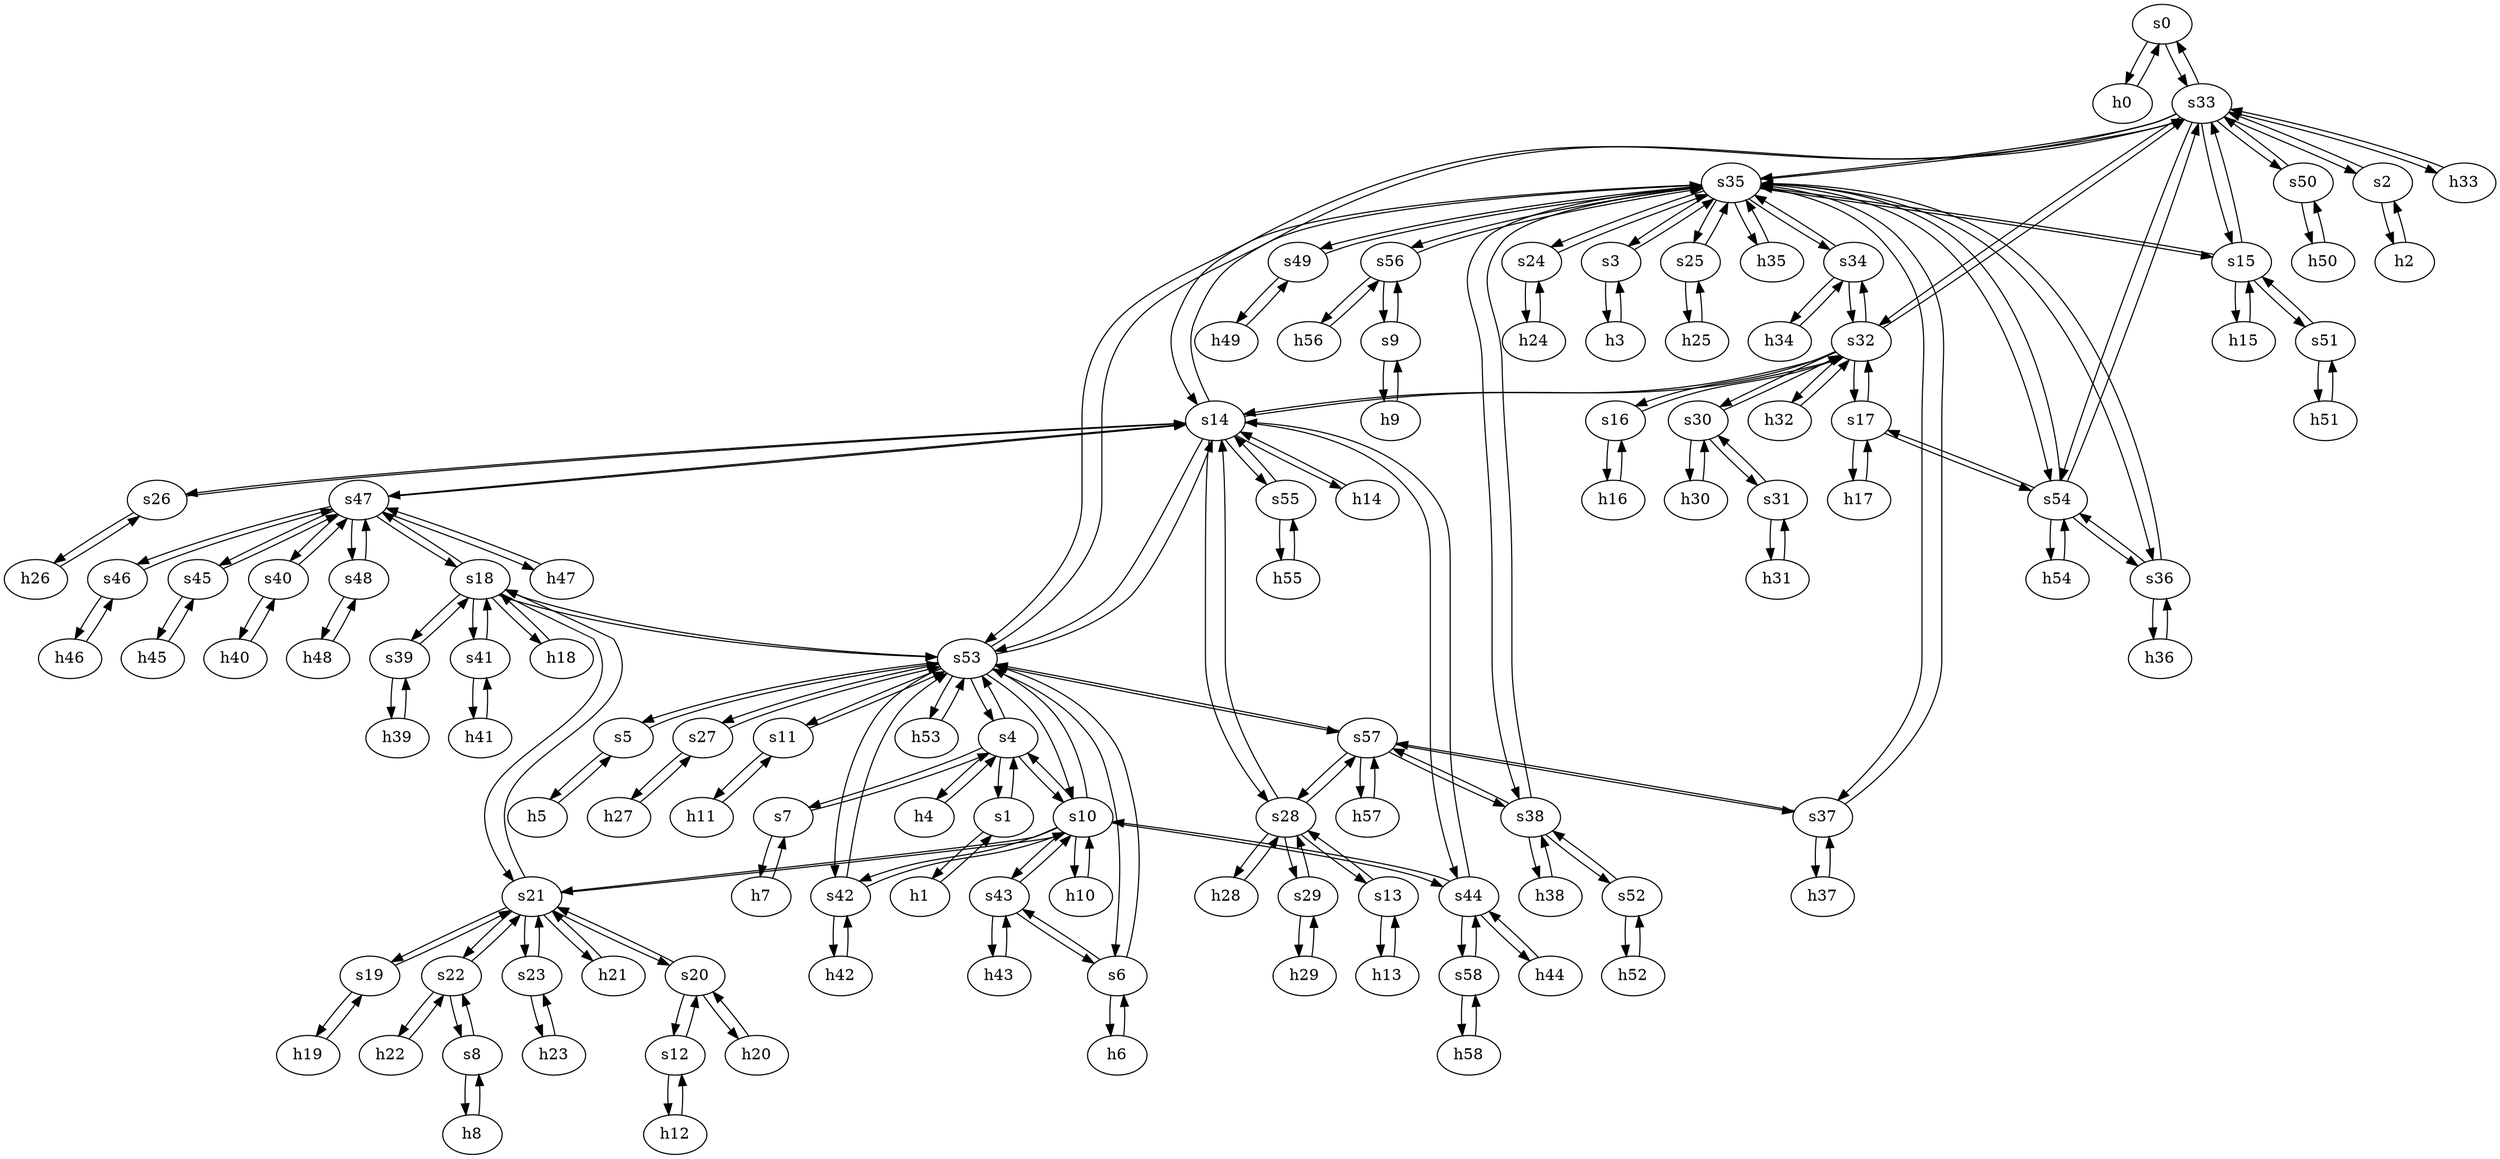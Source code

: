 strict digraph GARR {
	s0	 [id=0,
		type=switch];
	h0	 [ip="111.0.0.0",
		mac="00:00:00:00:0:0",
		type=host];
	s0 -> h0	 [capacity="1Gbps",
		cost=1,
		dst_port=1,
		src_port=1];
	s33	 [id=33,
		type=switch];
	s0 -> s33	 [capacity="1Gbps",
		cost=1,
		dst_port=2,
		src_port=2];
	s7	 [id=7,
		type=switch];
	s4	 [id=4,
		type=switch];
	s7 -> s4	 [capacity="1Gbps",
		cost=1,
		dst_port=6,
		src_port=3];
	h7	 [ip="111.0.7.7",
		mac="00:00:00:00:7:7",
		type=host];
	s7 -> h7	 [capacity="1Gbps",
		cost=1,
		dst_port=1,
		src_port=1];
	h20	 [ip="111.0.20.20",
		mac="00:00:00:00:20:20",
		type=host];
	s20	 [id=20,
		type=switch];
	h20 -> s20	 [capacity="1Gbps",
		cost=1,
		dst_port=1,
		src_port=1];
	h47	 [ip="111.0.47.47",
		mac="00:00:00:00:47:47",
		type=host];
	s47	 [id=47,
		type=switch];
	h47 -> s47	 [capacity="1Gbps",
		cost=1,
		dst_port=1,
		src_port=1];
	h46	 [ip="111.0.46.46",
		mac="00:00:00:00:46:46",
		type=host];
	s46	 [id=46,
		type=switch];
	h46 -> s46	 [capacity="1Gbps",
		cost=1,
		dst_port=1,
		src_port=1];
	h45	 [ip="111.0.45.45",
		mac="00:00:00:00:45:45",
		type=host];
	s45	 [id=45,
		type=switch];
	h45 -> s45	 [capacity="1Gbps",
		cost=1,
		dst_port=1,
		src_port=1];
	h44	 [ip="111.0.44.44",
		mac="00:00:00:00:44:44",
		type=host];
	s44	 [id=44,
		type=switch];
	h44 -> s44	 [capacity="1Gbps",
		cost=1,
		dst_port=1,
		src_port=1];
	h43	 [ip="111.0.43.43",
		mac="00:00:00:00:43:43",
		type=host];
	s43	 [id=43,
		type=switch];
	h43 -> s43	 [capacity="1Gbps",
		cost=1,
		dst_port=1,
		src_port=1];
	s5	 [id=5,
		type=switch];
	h5	 [ip="111.0.5.5",
		mac="00:00:00:00:5:5",
		type=host];
	s5 -> h5	 [capacity="1Gbps",
		cost=1,
		dst_port=1,
		src_port=1];
	s53	 [id=53,
		type=switch];
	s5 -> s53	 [capacity="1Gbps",
		cost=1,
		dst_port=3,
		src_port=2];
	h41	 [ip="111.0.41.41",
		mac="00:00:00:00:41:41",
		type=host];
	s41	 [id=41,
		type=switch];
	h41 -> s41	 [capacity="1Gbps",
		cost=1,
		dst_port=1,
		src_port=1];
	h40	 [ip="111.0.40.40",
		mac="00:00:00:00:40:40",
		type=host];
	s40	 [id=40,
		type=switch];
	h40 -> s40	 [capacity="1Gbps",
		cost=1,
		dst_port=1,
		src_port=1];
	h4	 [ip="111.0.4.4",
		mac="00:00:00:00:4:4",
		type=host];
	s4 -> h4	 [capacity="1Gbps",
		cost=1,
		dst_port=1,
		src_port=1];
	s1	 [id=1,
		type=switch];
	s4 -> s1	 [capacity="1Gbps",
		cost=1,
		dst_port=2,
		src_port=2];
	s10	 [id=10,
		type=switch];
	s4 -> s10	 [capacity="1Gbps",
		cost=1,
		dst_port=2,
		src_port=3];
	s4 -> s7	 [capacity="1Gbps",
		cost=1,
		dst_port=3,
		src_port=6];
	s4 -> s53	 [capacity="1Gbps",
		cost=1,
		dst_port=2,
		src_port=4];
	h49	 [ip="111.0.49.49",
		mac="00:00:00:00:49:49",
		type=host];
	s49	 [id=49,
		type=switch];
	h49 -> s49	 [capacity="1Gbps",
		cost=1,
		dst_port=1,
		src_port=1];
	h48	 [ip="111.0.48.48",
		mac="00:00:00:00:48:48",
		type=host];
	s48	 [id=48,
		type=switch];
	h48 -> s48	 [capacity="1Gbps",
		cost=1,
		dst_port=1,
		src_port=1];
	s57	 [id=57,
		type=switch];
	h57	 [ip="111.0.57.57",
		mac="00:00:00:00:57:57",
		type=host];
	s57 -> h57	 [capacity="1Gbps",
		cost=1,
		dst_port=1,
		src_port=1];
	s38	 [id=38,
		type=switch];
	s57 -> s38	 [capacity="1Gbps",
		cost=1,
		dst_port=3,
		src_port=4];
	s28	 [id=28,
		type=switch];
	s57 -> s28	 [capacity="1Gbps",
		cost=1,
		dst_port=4,
		src_port=2];
	s57 -> s53	 [capacity="1Gbps",
		cost=1,
		dst_port=13,
		src_port=5];
	s37	 [id=37,
		type=switch];
	s57 -> s37	 [capacity="1Gbps",
		cost=1,
		dst_port=3,
		src_port=3];
	s56	 [id=56,
		type=switch];
	h56	 [ip="111.0.56.56",
		mac="00:00:00:00:56:56",
		type=host];
	s56 -> h56	 [capacity="1Gbps",
		cost=1,
		dst_port=1,
		src_port=1];
	s9	 [id=9,
		type=switch];
	s56 -> s9	 [capacity="1Gbps",
		cost=1,
		dst_port=3,
		src_port=3];
	s35	 [id=35,
		type=switch];
	s56 -> s35	 [capacity="1Gbps",
		cost=1,
		dst_port=15,
		src_port=5];
	s55	 [id=55,
		type=switch];
	h55	 [ip="111.0.55.55",
		mac="00:00:00:00:55:55",
		type=host];
	s55 -> h55	 [capacity="1Gbps",
		cost=1,
		dst_port=1,
		src_port=1];
	s14	 [id=14,
		type=switch];
	s55 -> s14	 [capacity="1Gbps",
		cost=1,
		dst_port=10,
		src_port=3];
	s54	 [id=54,
		type=switch];
	h54	 [ip="111.0.54.54",
		mac="00:00:00:00:54:54",
		type=host];
	s54 -> h54	 [capacity="1Gbps",
		cost=1,
		dst_port=1,
		src_port=1];
	s17	 [id=17,
		type=switch];
	s54 -> s17	 [capacity="1Gbps",
		cost=1,
		dst_port=3,
		src_port=2];
	s54 -> s35	 [capacity="1Gbps",
		cost=1,
		dst_port=13,
		src_port=4];
	s36	 [id=36,
		type=switch];
	s54 -> s36	 [capacity="1Gbps",
		cost=1,
		dst_port=3,
		src_port=5];
	s54 -> s33	 [capacity="1Gbps",
		cost=1,
		dst_port=11,
		src_port=3];
	s42	 [id=42,
		type=switch];
	s53 -> s42	 [capacity="1Gbps",
		cost=1,
		dst_port=3,
		src_port=12];
	s53 -> s4	 [capacity="1Gbps",
		cost=1,
		dst_port=4,
		src_port=2];
	s18	 [id=18,
		type=switch];
	s53 -> s18	 [capacity="1Gbps",
		cost=1,
		dst_port=7,
		src_port=9];
	s53 -> s14	 [capacity="1Gbps",
		cost=1,
		dst_port=8,
		src_port=8];
	s27	 [id=27,
		type=switch];
	s53 -> s27	 [capacity="1Gbps",
		cost=1,
		dst_port=2,
		src_port=10];
	s11	 [id=11,
		type=switch];
	s53 -> s11	 [capacity="1Gbps",
		cost=1,
		dst_port=2,
		src_port=7];
	s53 -> s10	 [capacity="1Gbps",
		cost=1,
		dst_port=8,
		src_port=6];
	s53 -> s5	 [capacity="1Gbps",
		cost=1,
		dst_port=2,
		src_port=3];
	s53 -> s57	 [capacity="1Gbps",
		cost=1,
		dst_port=5,
		src_port=13];
	h53	 [ip="111.0.53.53",
		mac="00:00:00:00:53:53",
		type=host];
	s53 -> h53	 [capacity="1Gbps",
		cost=1,
		dst_port=1,
		src_port=1];
	s6	 [id=6,
		type=switch];
	s53 -> s6	 [capacity="1Gbps",
		cost=1,
		dst_port=3,
		src_port=4];
	s53 -> s35	 [capacity="1Gbps",
		cost=1,
		dst_port=12,
		src_port=11];
	s52	 [id=52,
		type=switch];
	s52 -> s38	 [capacity="1Gbps",
		cost=1,
		dst_port=4,
		src_port=2];
	h52	 [ip="111.0.52.52",
		mac="00:00:00:00:52:52",
		type=host];
	s52 -> h52	 [capacity="1Gbps",
		cost=1,
		dst_port=1,
		src_port=1];
	s51	 [id=51,
		type=switch];
	h51	 [ip="111.0.51.51",
		mac="00:00:00:00:51:51",
		type=host];
	s51 -> h51	 [capacity="1Gbps",
		cost=1,
		dst_port=1,
		src_port=1];
	s15	 [id=15,
		type=switch];
	s51 -> s15	 [capacity="1Gbps",
		cost=1,
		dst_port=3,
		src_port=2];
	s50	 [id=50,
		type=switch];
	h50	 [ip="111.0.50.50",
		mac="00:00:00:00:50:50",
		type=host];
	s50 -> h50	 [capacity="1Gbps",
		cost=1,
		dst_port=1,
		src_port=1];
	s50 -> s33	 [capacity="1Gbps",
		cost=1,
		dst_port=10,
		src_port=2];
	s58	 [id=58,
		type=switch];
	s58 -> s44	 [capacity="1Gbps",
		cost=1,
		dst_port=4,
		src_port=2];
	h58	 [ip="111.0.58.58",
		mac="00:00:00:00:58:58",
		type=host];
	s58 -> h58	 [capacity="1Gbps",
		cost=1,
		dst_port=1,
		src_port=1];
	h54 -> s54	 [capacity="1Gbps",
		cost=1,
		dst_port=1,
		src_port=1];
	h55 -> s55	 [capacity="1Gbps",
		cost=1,
		dst_port=1,
		src_port=1];
	h56 -> s56	 [capacity="1Gbps",
		cost=1,
		dst_port=1,
		src_port=1];
	h57 -> s57	 [capacity="1Gbps",
		cost=1,
		dst_port=1,
		src_port=1];
	h50 -> s50	 [capacity="1Gbps",
		cost=1,
		dst_port=1,
		src_port=1];
	h51 -> s51	 [capacity="1Gbps",
		cost=1,
		dst_port=1,
		src_port=1];
	h52 -> s52	 [capacity="1Gbps",
		cost=1,
		dst_port=1,
		src_port=1];
	h53 -> s53	 [capacity="1Gbps",
		cost=1,
		dst_port=1,
		src_port=1];
	h58 -> s58	 [capacity="1Gbps",
		cost=1,
		dst_port=1,
		src_port=1];
	s44 -> s14	 [capacity="1Gbps",
		cost=1,
		dst_port=6,
		src_port=3];
	s44 -> h44	 [capacity="1Gbps",
		cost=1,
		dst_port=1,
		src_port=1];
	s44 -> s10	 [capacity="1Gbps",
		cost=1,
		dst_port=5,
		src_port=2];
	s44 -> s58	 [capacity="1Gbps",
		cost=1,
		dst_port=2,
		src_port=4];
	h24	 [ip="111.0.24.24",
		mac="00:00:00:00:24:24",
		type=host];
	s24	 [id=24,
		type=switch];
	h24 -> s24	 [capacity="1Gbps",
		cost=1,
		dst_port=1,
		src_port=1];
	s46 -> h46	 [capacity="1Gbps",
		cost=1,
		dst_port=1,
		src_port=1];
	s46 -> s47	 [capacity="1Gbps",
		cost=1,
		dst_port=6,
		src_port=2];
	s47 -> s45	 [capacity="1Gbps",
		cost=1,
		dst_port=2,
		src_port=5];
	s47 -> s18	 [capacity="1Gbps",
		cost=1,
		dst_port=8,
		src_port=3];
	s47 -> s14	 [capacity="1Gbps",
		cost=1,
		dst_port=7,
		src_port=2];
	s47 -> s46	 [capacity="1Gbps",
		cost=1,
		dst_port=2,
		src_port=6];
	s47 -> s40	 [capacity="1Gbps",
		cost=1,
		dst_port=2,
		src_port=4];
	s47 -> s48	 [capacity="1Gbps",
		cost=1,
		dst_port=2,
		src_port=7];
	s47 -> h47	 [capacity="1Gbps",
		cost=1,
		dst_port=1,
		src_port=1];
	s40 -> h40	 [capacity="1Gbps",
		cost=1,
		dst_port=1,
		src_port=1];
	s40 -> s47	 [capacity="1Gbps",
		cost=1,
		dst_port=4,
		src_port=2];
	s41 -> s18	 [capacity="1Gbps",
		cost=1,
		dst_port=3,
		src_port=3];
	s41 -> h41	 [capacity="1Gbps",
		cost=1,
		dst_port=1,
		src_port=1];
	s42 -> s10	 [capacity="1Gbps",
		cost=1,
		dst_port=3,
		src_port=2];
	h42	 [ip="111.0.42.42",
		mac="00:00:00:00:42:42",
		type=host];
	s42 -> h42	 [capacity="1Gbps",
		cost=1,
		dst_port=1,
		src_port=1];
	s42 -> s53	 [capacity="1Gbps",
		cost=1,
		dst_port=12,
		src_port=3];
	s43 -> s10	 [capacity="1Gbps",
		cost=1,
		dst_port=4,
		src_port=3];
	s43 -> h43	 [capacity="1Gbps",
		cost=1,
		dst_port=1,
		src_port=1];
	s43 -> s6	 [capacity="1Gbps",
		cost=1,
		dst_port=2,
		src_port=2];
	s48 -> h48	 [capacity="1Gbps",
		cost=1,
		dst_port=1,
		src_port=1];
	s48 -> s47	 [capacity="1Gbps",
		cost=1,
		dst_port=7,
		src_port=2];
	s49 -> h49	 [capacity="1Gbps",
		cost=1,
		dst_port=1,
		src_port=1];
	s49 -> s35	 [capacity="1Gbps",
		cost=1,
		dst_port=11,
		src_port=2];
	h42 -> s42	 [capacity="1Gbps",
		cost=1,
		dst_port=1,
		src_port=1];
	s45 -> s47	 [capacity="1Gbps",
		cost=1,
		dst_port=5,
		src_port=2];
	s45 -> h45	 [capacity="1Gbps",
		cost=1,
		dst_port=1,
		src_port=1];
	s19	 [id=19,
		type=switch];
	s21	 [id=21,
		type=switch];
	s19 -> s21	 [capacity="1Gbps",
		cost=1,
		dst_port=4,
		src_port=2];
	h19	 [ip="111.0.19.19",
		mac="00:00:00:00:19:19",
		type=host];
	s19 -> h19	 [capacity="1Gbps",
		cost=1,
		dst_port=1,
		src_port=1];
	s39	 [id=39,
		type=switch];
	s18 -> s39	 [capacity="1Gbps",
		cost=1,
		dst_port=3,
		src_port=5];
	s18 -> s21	 [capacity="1Gbps",
		cost=1,
		dst_port=3,
		src_port=6];
	s18 -> s47	 [capacity="1Gbps",
		cost=1,
		dst_port=3,
		src_port=8];
	s18 -> s41	 [capacity="1Gbps",
		cost=1,
		dst_port=3,
		src_port=3];
	s18 -> s53	 [capacity="1Gbps",
		cost=1,
		dst_port=9,
		src_port=7];
	h18	 [ip="111.0.18.18",
		mac="00:00:00:00:18:18",
		type=host];
	s18 -> h18	 [capacity="1Gbps",
		cost=1,
		dst_port=1,
		src_port=1];
	s13	 [id=13,
		type=switch];
	h13	 [ip="111.0.13.13",
		mac="00:00:00:00:13:13",
		type=host];
	s13 -> h13	 [capacity="1Gbps",
		cost=1,
		dst_port=1,
		src_port=1];
	s13 -> s28	 [capacity="1Gbps",
		cost=1,
		dst_port=2,
		src_port=2];
	s12	 [id=12,
		type=switch];
	h12	 [ip="111.0.12.12",
		mac="00:00:00:00:12:12",
		type=host];
	s12 -> h12	 [capacity="1Gbps",
		cost=1,
		dst_port=1,
		src_port=1];
	s12 -> s20	 [capacity="1Gbps",
		cost=1,
		dst_port=2,
		src_port=2];
	h11	 [ip="111.0.11.11",
		mac="00:00:00:00:11:11",
		type=host];
	s11 -> h11	 [capacity="1Gbps",
		cost=1,
		dst_port=1,
		src_port=1];
	s11 -> s53	 [capacity="1Gbps",
		cost=1,
		dst_port=7,
		src_port=2];
	s10 -> s42	 [capacity="1Gbps",
		cost=1,
		dst_port=2,
		src_port=3];
	s10 -> s4	 [capacity="1Gbps",
		cost=1,
		dst_port=3,
		src_port=2];
	s10 -> s44	 [capacity="1Gbps",
		cost=1,
		dst_port=2,
		src_port=5];
	s10 -> s43	 [capacity="1Gbps",
		cost=1,
		dst_port=3,
		src_port=4];
	s10 -> s21	 [capacity="1Gbps",
		cost=1,
		dst_port=2,
		src_port=6];
	h10	 [ip="111.0.10.10",
		mac="00:00:00:00:10:10",
		type=host];
	s10 -> h10	 [capacity="1Gbps",
		cost=1,
		dst_port=1,
		src_port=1];
	s10 -> s53	 [capacity="1Gbps",
		cost=1,
		dst_port=6,
		src_port=8];
	s17 -> s54	 [capacity="1Gbps",
		cost=1,
		dst_port=2,
		src_port=3];
	h17	 [ip="111.0.17.17",
		mac="00:00:00:00:17:17",
		type=host];
	s17 -> h17	 [capacity="1Gbps",
		cost=1,
		dst_port=1,
		src_port=1];
	s32	 [id=32,
		type=switch];
	s17 -> s32	 [capacity="1Gbps",
		cost=1,
		dst_port=4,
		src_port=2];
	s16	 [id=16,
		type=switch];
	h16	 [ip="111.0.16.16",
		mac="00:00:00:00:16:16",
		type=host];
	s16 -> h16	 [capacity="1Gbps",
		cost=1,
		dst_port=1,
		src_port=1];
	s16 -> s32	 [capacity="1Gbps",
		cost=1,
		dst_port=3,
		src_port=2];
	s15 -> s51	 [capacity="1Gbps",
		cost=1,
		dst_port=2,
		src_port=3];
	h15	 [ip="111.0.15.15",
		mac="00:00:00:00:15:15",
		type=host];
	s15 -> h15	 [capacity="1Gbps",
		cost=1,
		dst_port=1,
		src_port=1];
	s15 -> s35	 [capacity="1Gbps",
		cost=1,
		dst_port=3,
		src_port=4];
	s15 -> s33	 [capacity="1Gbps",
		cost=1,
		dst_port=7,
		src_port=2];
	h14	 [ip="111.0.14.14",
		mac="00:00:00:00:14:14",
		type=host];
	s14 -> h14	 [capacity="1Gbps",
		cost=1,
		dst_port=1,
		src_port=1];
	s26	 [id=26,
		type=switch];
	s14 -> s26	 [capacity="1Gbps",
		cost=1,
		dst_port=2,
		src_port=11];
	s14 -> s44	 [capacity="1Gbps",
		cost=1,
		dst_port=3,
		src_port=6];
	s14 -> s47	 [capacity="1Gbps",
		cost=1,
		dst_port=2,
		src_port=7];
	s14 -> s28	 [capacity="1Gbps",
		cost=1,
		dst_port=3,
		src_port=12];
	s14 -> s55	 [capacity="1Gbps",
		cost=1,
		dst_port=3,
		src_port=10];
	s14 -> s53	 [capacity="1Gbps",
		cost=1,
		dst_port=8,
		src_port=8];
	s14 -> s33	 [capacity="1Gbps",
		cost=1,
		dst_port=6,
		src_port=5];
	s14 -> s32	 [capacity="1Gbps",
		cost=1,
		dst_port=2,
		src_port=2];
	h8	 [ip="111.0.8.8",
		mac="00:00:00:00:8:8",
		type=host];
	s8	 [id=8,
		type=switch];
	h8 -> s8	 [capacity="1Gbps",
		cost=1,
		dst_port=1,
		src_port=1];
	h9	 [ip="111.0.9.9",
		mac="00:00:00:00:9:9",
		type=host];
	h9 -> s9	 [capacity="1Gbps",
		cost=1,
		dst_port=1,
		src_port=1];
	h2	 [ip="111.0.2.2",
		mac="00:00:00:00:2:2",
		type=host];
	s2	 [id=2,
		type=switch];
	h2 -> s2	 [capacity="1Gbps",
		cost=1,
		dst_port=1,
		src_port=1];
	h3	 [ip="111.0.3.3",
		mac="00:00:00:00:3:3",
		type=host];
	s3	 [id=3,
		type=switch];
	h3 -> s3	 [capacity="1Gbps",
		cost=1,
		dst_port=1,
		src_port=1];
	h0 -> s0	 [capacity="1Gbps",
		cost=1,
		dst_port=1,
		src_port=1];
	h1	 [ip="111.0.1.1",
		mac="00:00:00:00:1:1",
		type=host];
	h1 -> s1	 [capacity="1Gbps",
		cost=1,
		dst_port=1,
		src_port=1];
	h6	 [ip="111.0.6.6",
		mac="00:00:00:00:6:6",
		type=host];
	h6 -> s6	 [capacity="1Gbps",
		cost=1,
		dst_port=1,
		src_port=1];
	h7 -> s7	 [capacity="1Gbps",
		cost=1,
		dst_port=1,
		src_port=1];
	h4 -> s4	 [capacity="1Gbps",
		cost=1,
		dst_port=1,
		src_port=1];
	h5 -> s5	 [capacity="1Gbps",
		cost=1,
		dst_port=1,
		src_port=1];
	h39	 [ip="111.0.39.39",
		mac="00:00:00:00:39:39",
		type=host];
	s39 -> h39	 [capacity="1Gbps",
		cost=1,
		dst_port=1,
		src_port=1];
	s39 -> s18	 [capacity="1Gbps",
		cost=1,
		dst_port=5,
		src_port=3];
	s38 -> s52	 [capacity="1Gbps",
		cost=1,
		dst_port=2,
		src_port=4];
	s38 -> s57	 [capacity="1Gbps",
		cost=1,
		dst_port=4,
		src_port=3];
	h38	 [ip="111.0.38.38",
		mac="00:00:00:00:38:38",
		type=host];
	s38 -> h38	 [capacity="1Gbps",
		cost=1,
		dst_port=1,
		src_port=1];
	s38 -> s35	 [capacity="1Gbps",
		cost=1,
		dst_port=10,
		src_port=2];
	s35 -> s3	 [capacity="1Gbps",
		cost=1,
		dst_port=2,
		src_port=2];
	s35 -> s38	 [capacity="1Gbps",
		cost=1,
		dst_port=2,
		src_port=10];
	s35 -> s54	 [capacity="1Gbps",
		cost=1,
		dst_port=4,
		src_port=13];
	s25	 [id=25,
		type=switch];
	s35 -> s25	 [capacity="1Gbps",
		cost=1,
		dst_port=2,
		src_port=5];
	s35 -> s24	 [capacity="1Gbps",
		cost=1,
		dst_port=2,
		src_port=4];
	s35 -> s49	 [capacity="1Gbps",
		cost=1,
		dst_port=2,
		src_port=11];
	h35	 [ip="111.0.35.35",
		mac="00:00:00:00:35:35",
		type=host];
	s35 -> h35	 [capacity="1Gbps",
		cost=1,
		dst_port=1,
		src_port=1];
	s35 -> s15	 [capacity="1Gbps",
		cost=1,
		dst_port=4,
		src_port=3];
	s35 -> s56	 [capacity="1Gbps",
		cost=1,
		dst_port=5,
		src_port=15];
	s35 -> s53	 [capacity="1Gbps",
		cost=1,
		dst_port=11,
		src_port=12];
	s34	 [id=34,
		type=switch];
	s35 -> s34	 [capacity="1Gbps",
		cost=1,
		dst_port=3,
		src_port=7];
	s35 -> s37	 [capacity="1Gbps",
		cost=1,
		dst_port=2,
		src_port=9];
	s35 -> s36	 [capacity="1Gbps",
		cost=1,
		dst_port=2,
		src_port=8];
	s35 -> s33	 [capacity="1Gbps",
		cost=1,
		dst_port=9,
		src_port=6];
	h34	 [ip="111.0.34.34",
		mac="00:00:00:00:34:34",
		type=host];
	s34 -> h34	 [capacity="1Gbps",
		cost=1,
		dst_port=1,
		src_port=1];
	s34 -> s35	 [capacity="1Gbps",
		cost=1,
		dst_port=7,
		src_port=3];
	s34 -> s32	 [capacity="1Gbps",
		cost=1,
		dst_port=9,
		src_port=2];
	h37	 [ip="111.0.37.37",
		mac="00:00:00:00:37:37",
		type=host];
	s37 -> h37	 [capacity="1Gbps",
		cost=1,
		dst_port=1,
		src_port=1];
	s37 -> s57	 [capacity="1Gbps",
		cost=1,
		dst_port=3,
		src_port=3];
	s37 -> s35	 [capacity="1Gbps",
		cost=1,
		dst_port=9,
		src_port=2];
	s36 -> s54	 [capacity="1Gbps",
		cost=1,
		dst_port=5,
		src_port=3];
	h36	 [ip="111.0.36.36",
		mac="00:00:00:00:36:36",
		type=host];
	s36 -> h36	 [capacity="1Gbps",
		cost=1,
		dst_port=1,
		src_port=1];
	s36 -> s35	 [capacity="1Gbps",
		cost=1,
		dst_port=8,
		src_port=2];
	s31	 [id=31,
		type=switch];
	h31	 [ip="111.0.31.31",
		mac="00:00:00:00:31:31",
		type=host];
	s31 -> h31	 [capacity="1Gbps",
		cost=1,
		dst_port=1,
		src_port=1];
	s30	 [id=30,
		type=switch];
	s31 -> s30	 [capacity="1Gbps",
		cost=1,
		dst_port=6,
		src_port=3];
	h30	 [ip="111.0.30.30",
		mac="00:00:00:00:30:30",
		type=host];
	s30 -> h30	 [capacity="1Gbps",
		cost=1,
		dst_port=1,
		src_port=1];
	s30 -> s31	 [capacity="1Gbps",
		cost=1,
		dst_port=3,
		src_port=6];
	s30 -> s32	 [capacity="1Gbps",
		cost=1,
		dst_port=7,
		src_port=4];
	s33 -> s0	 [capacity="1Gbps",
		cost=1,
		dst_port=2,
		src_port=2];
	s33 -> s54	 [capacity="1Gbps",
		cost=1,
		dst_port=3,
		src_port=11];
	s33 -> s2	 [capacity="1Gbps",
		cost=1,
		dst_port=2,
		src_port=3];
	s33 -> s14	 [capacity="1Gbps",
		cost=1,
		dst_port=5,
		src_port=6];
	h33	 [ip="111.0.33.33",
		mac="00:00:00:00:33:33",
		type=host];
	s33 -> h33	 [capacity="1Gbps",
		cost=1,
		dst_port=1,
		src_port=1];
	s33 -> s15	 [capacity="1Gbps",
		cost=1,
		dst_port=2,
		src_port=7];
	s33 -> s50	 [capacity="1Gbps",
		cost=1,
		dst_port=2,
		src_port=10];
	s33 -> s35	 [capacity="1Gbps",
		cost=1,
		dst_port=6,
		src_port=9];
	s33 -> s32	 [capacity="1Gbps",
		cost=1,
		dst_port=8,
		src_port=8];
	s32 -> s14	 [capacity="1Gbps",
		cost=1,
		dst_port=2,
		src_port=2];
	h32	 [ip="111.0.32.32",
		mac="00:00:00:00:32:32",
		type=host];
	s32 -> h32	 [capacity="1Gbps",
		cost=1,
		dst_port=1,
		src_port=1];
	s32 -> s17	 [capacity="1Gbps",
		cost=1,
		dst_port=2,
		src_port=4];
	s32 -> s16	 [capacity="1Gbps",
		cost=1,
		dst_port=2,
		src_port=3];
	s32 -> s34	 [capacity="1Gbps",
		cost=1,
		dst_port=2,
		src_port=9];
	s32 -> s30	 [capacity="1Gbps",
		cost=1,
		dst_port=4,
		src_port=7];
	s32 -> s33	 [capacity="1Gbps",
		cost=1,
		dst_port=8,
		src_port=8];
	h18 -> s18	 [capacity="1Gbps",
		cost=1,
		dst_port=1,
		src_port=1];
	h19 -> s19	 [capacity="1Gbps",
		cost=1,
		dst_port=1,
		src_port=1];
	h10 -> s10	 [capacity="1Gbps",
		cost=1,
		dst_port=1,
		src_port=1];
	h11 -> s11	 [capacity="1Gbps",
		cost=1,
		dst_port=1,
		src_port=1];
	h12 -> s12	 [capacity="1Gbps",
		cost=1,
		dst_port=1,
		src_port=1];
	h13 -> s13	 [capacity="1Gbps",
		cost=1,
		dst_port=1,
		src_port=1];
	h14 -> s14	 [capacity="1Gbps",
		cost=1,
		dst_port=1,
		src_port=1];
	h15 -> s15	 [capacity="1Gbps",
		cost=1,
		dst_port=1,
		src_port=1];
	h16 -> s16	 [capacity="1Gbps",
		cost=1,
		dst_port=1,
		src_port=1];
	h17 -> s17	 [capacity="1Gbps",
		cost=1,
		dst_port=1,
		src_port=1];
	s9 -> h9	 [capacity="1Gbps",
		cost=1,
		dst_port=1,
		src_port=1];
	s9 -> s56	 [capacity="1Gbps",
		cost=1,
		dst_port=3,
		src_port=3];
	s8 -> h8	 [capacity="1Gbps",
		cost=1,
		dst_port=1,
		src_port=1];
	s22	 [id=22,
		type=switch];
	s8 -> s22	 [capacity="1Gbps",
		cost=1,
		dst_port=2,
		src_port=2];
	h29	 [ip="111.0.29.29",
		mac="00:00:00:00:29:29",
		type=host];
	s29	 [id=29,
		type=switch];
	h29 -> s29	 [capacity="1Gbps",
		cost=1,
		dst_port=1,
		src_port=1];
	h28	 [ip="111.0.28.28",
		mac="00:00:00:00:28:28",
		type=host];
	h28 -> s28	 [capacity="1Gbps",
		cost=1,
		dst_port=1,
		src_port=1];
	s23	 [id=23,
		type=switch];
	h23	 [ip="111.0.23.23",
		mac="00:00:00:00:23:23",
		type=host];
	s23 -> h23	 [capacity="1Gbps",
		cost=1,
		dst_port=1,
		src_port=1];
	s23 -> s21	 [capacity="1Gbps",
		cost=1,
		dst_port=7,
		src_port=2];
	s3 -> h3	 [capacity="1Gbps",
		cost=1,
		dst_port=1,
		src_port=1];
	s3 -> s35	 [capacity="1Gbps",
		cost=1,
		dst_port=2,
		src_port=2];
	s2 -> h2	 [capacity="1Gbps",
		cost=1,
		dst_port=1,
		src_port=1];
	s2 -> s33	 [capacity="1Gbps",
		cost=1,
		dst_port=3,
		src_port=2];
	s1 -> s4	 [capacity="1Gbps",
		cost=1,
		dst_port=2,
		src_port=2];
	s1 -> h1	 [capacity="1Gbps",
		cost=1,
		dst_port=1,
		src_port=1];
	h26	 [ip="111.0.26.26",
		mac="00:00:00:00:26:26",
		type=host];
	h26 -> s26	 [capacity="1Gbps",
		cost=1,
		dst_port=1,
		src_port=1];
	h21	 [ip="111.0.21.21",
		mac="00:00:00:00:21:21",
		type=host];
	h21 -> s21	 [capacity="1Gbps",
		cost=1,
		dst_port=1,
		src_port=1];
	s6 -> s43	 [capacity="1Gbps",
		cost=1,
		dst_port=2,
		src_port=2];
	s6 -> s53	 [capacity="1Gbps",
		cost=1,
		dst_port=4,
		src_port=3];
	s6 -> h6	 [capacity="1Gbps",
		cost=1,
		dst_port=1,
		src_port=1];
	h23 -> s23	 [capacity="1Gbps",
		cost=1,
		dst_port=1,
		src_port=1];
	h22	 [ip="111.0.22.22",
		mac="00:00:00:00:22:22",
		type=host];
	h22 -> s22	 [capacity="1Gbps",
		cost=1,
		dst_port=1,
		src_port=1];
	h32 -> s32	 [capacity="1Gbps",
		cost=1,
		dst_port=1,
		src_port=1];
	h33 -> s33	 [capacity="1Gbps",
		cost=1,
		dst_port=1,
		src_port=1];
	h30 -> s30	 [capacity="1Gbps",
		cost=1,
		dst_port=1,
		src_port=1];
	h31 -> s31	 [capacity="1Gbps",
		cost=1,
		dst_port=1,
		src_port=1];
	h36 -> s36	 [capacity="1Gbps",
		cost=1,
		dst_port=1,
		src_port=1];
	h37 -> s37	 [capacity="1Gbps",
		cost=1,
		dst_port=1,
		src_port=1];
	h34 -> s34	 [capacity="1Gbps",
		cost=1,
		dst_port=1,
		src_port=1];
	h35 -> s35	 [capacity="1Gbps",
		cost=1,
		dst_port=1,
		src_port=1];
	h38 -> s38	 [capacity="1Gbps",
		cost=1,
		dst_port=1,
		src_port=1];
	h39 -> s39	 [capacity="1Gbps",
		cost=1,
		dst_port=1,
		src_port=1];
	s22 -> s8	 [capacity="1Gbps",
		cost=1,
		dst_port=2,
		src_port=2];
	s22 -> h22	 [capacity="1Gbps",
		cost=1,
		dst_port=1,
		src_port=1];
	s22 -> s21	 [capacity="1Gbps",
		cost=1,
		dst_port=6,
		src_port=3];
	h25	 [ip="111.0.25.25",
		mac="00:00:00:00:25:25",
		type=host];
	h25 -> s25	 [capacity="1Gbps",
		cost=1,
		dst_port=1,
		src_port=1];
	s20 -> s12	 [capacity="1Gbps",
		cost=1,
		dst_port=2,
		src_port=2];
	s20 -> h20	 [capacity="1Gbps",
		cost=1,
		dst_port=1,
		src_port=1];
	s20 -> s21	 [capacity="1Gbps",
		cost=1,
		dst_port=5,
		src_port=3];
	s21 -> s18	 [capacity="1Gbps",
		cost=1,
		dst_port=6,
		src_port=3];
	s21 -> h21	 [capacity="1Gbps",
		cost=1,
		dst_port=1,
		src_port=1];
	s21 -> s10	 [capacity="1Gbps",
		cost=1,
		dst_port=6,
		src_port=2];
	s21 -> s22	 [capacity="1Gbps",
		cost=1,
		dst_port=3,
		src_port=6];
	s21 -> s20	 [capacity="1Gbps",
		cost=1,
		dst_port=3,
		src_port=5];
	s21 -> s19	 [capacity="1Gbps",
		cost=1,
		dst_port=2,
		src_port=4];
	s21 -> s23	 [capacity="1Gbps",
		cost=1,
		dst_port=2,
		src_port=7];
	s26 -> s14	 [capacity="1Gbps",
		cost=1,
		dst_port=11,
		src_port=2];
	s26 -> h26	 [capacity="1Gbps",
		cost=1,
		dst_port=1,
		src_port=1];
	h27	 [ip="111.0.27.27",
		mac="00:00:00:00:27:27",
		type=host];
	s27 -> h27	 [capacity="1Gbps",
		cost=1,
		dst_port=1,
		src_port=1];
	s27 -> s53	 [capacity="1Gbps",
		cost=1,
		dst_port=10,
		src_port=2];
	s24 -> h24	 [capacity="1Gbps",
		cost=1,
		dst_port=1,
		src_port=1];
	s24 -> s35	 [capacity="1Gbps",
		cost=1,
		dst_port=4,
		src_port=2];
	s25 -> h25	 [capacity="1Gbps",
		cost=1,
		dst_port=1,
		src_port=1];
	s25 -> s35	 [capacity="1Gbps",
		cost=1,
		dst_port=5,
		src_port=2];
	s28 -> s13	 [capacity="1Gbps",
		cost=1,
		dst_port=2,
		src_port=2];
	s28 -> s14	 [capacity="1Gbps",
		cost=1,
		dst_port=12,
		src_port=3];
	s28 -> s57	 [capacity="1Gbps",
		cost=1,
		dst_port=2,
		src_port=4];
	s28 -> s29	 [capacity="1Gbps",
		cost=1,
		dst_port=2,
		src_port=5];
	s28 -> h28	 [capacity="1Gbps",
		cost=1,
		dst_port=1,
		src_port=1];
	s29 -> h29	 [capacity="1Gbps",
		cost=1,
		dst_port=1,
		src_port=1];
	s29 -> s28	 [capacity="1Gbps",
		cost=1,
		dst_port=5,
		src_port=2];
	h27 -> s27	 [capacity="1Gbps",
		cost=1,
		dst_port=1,
		src_port=1];
}
